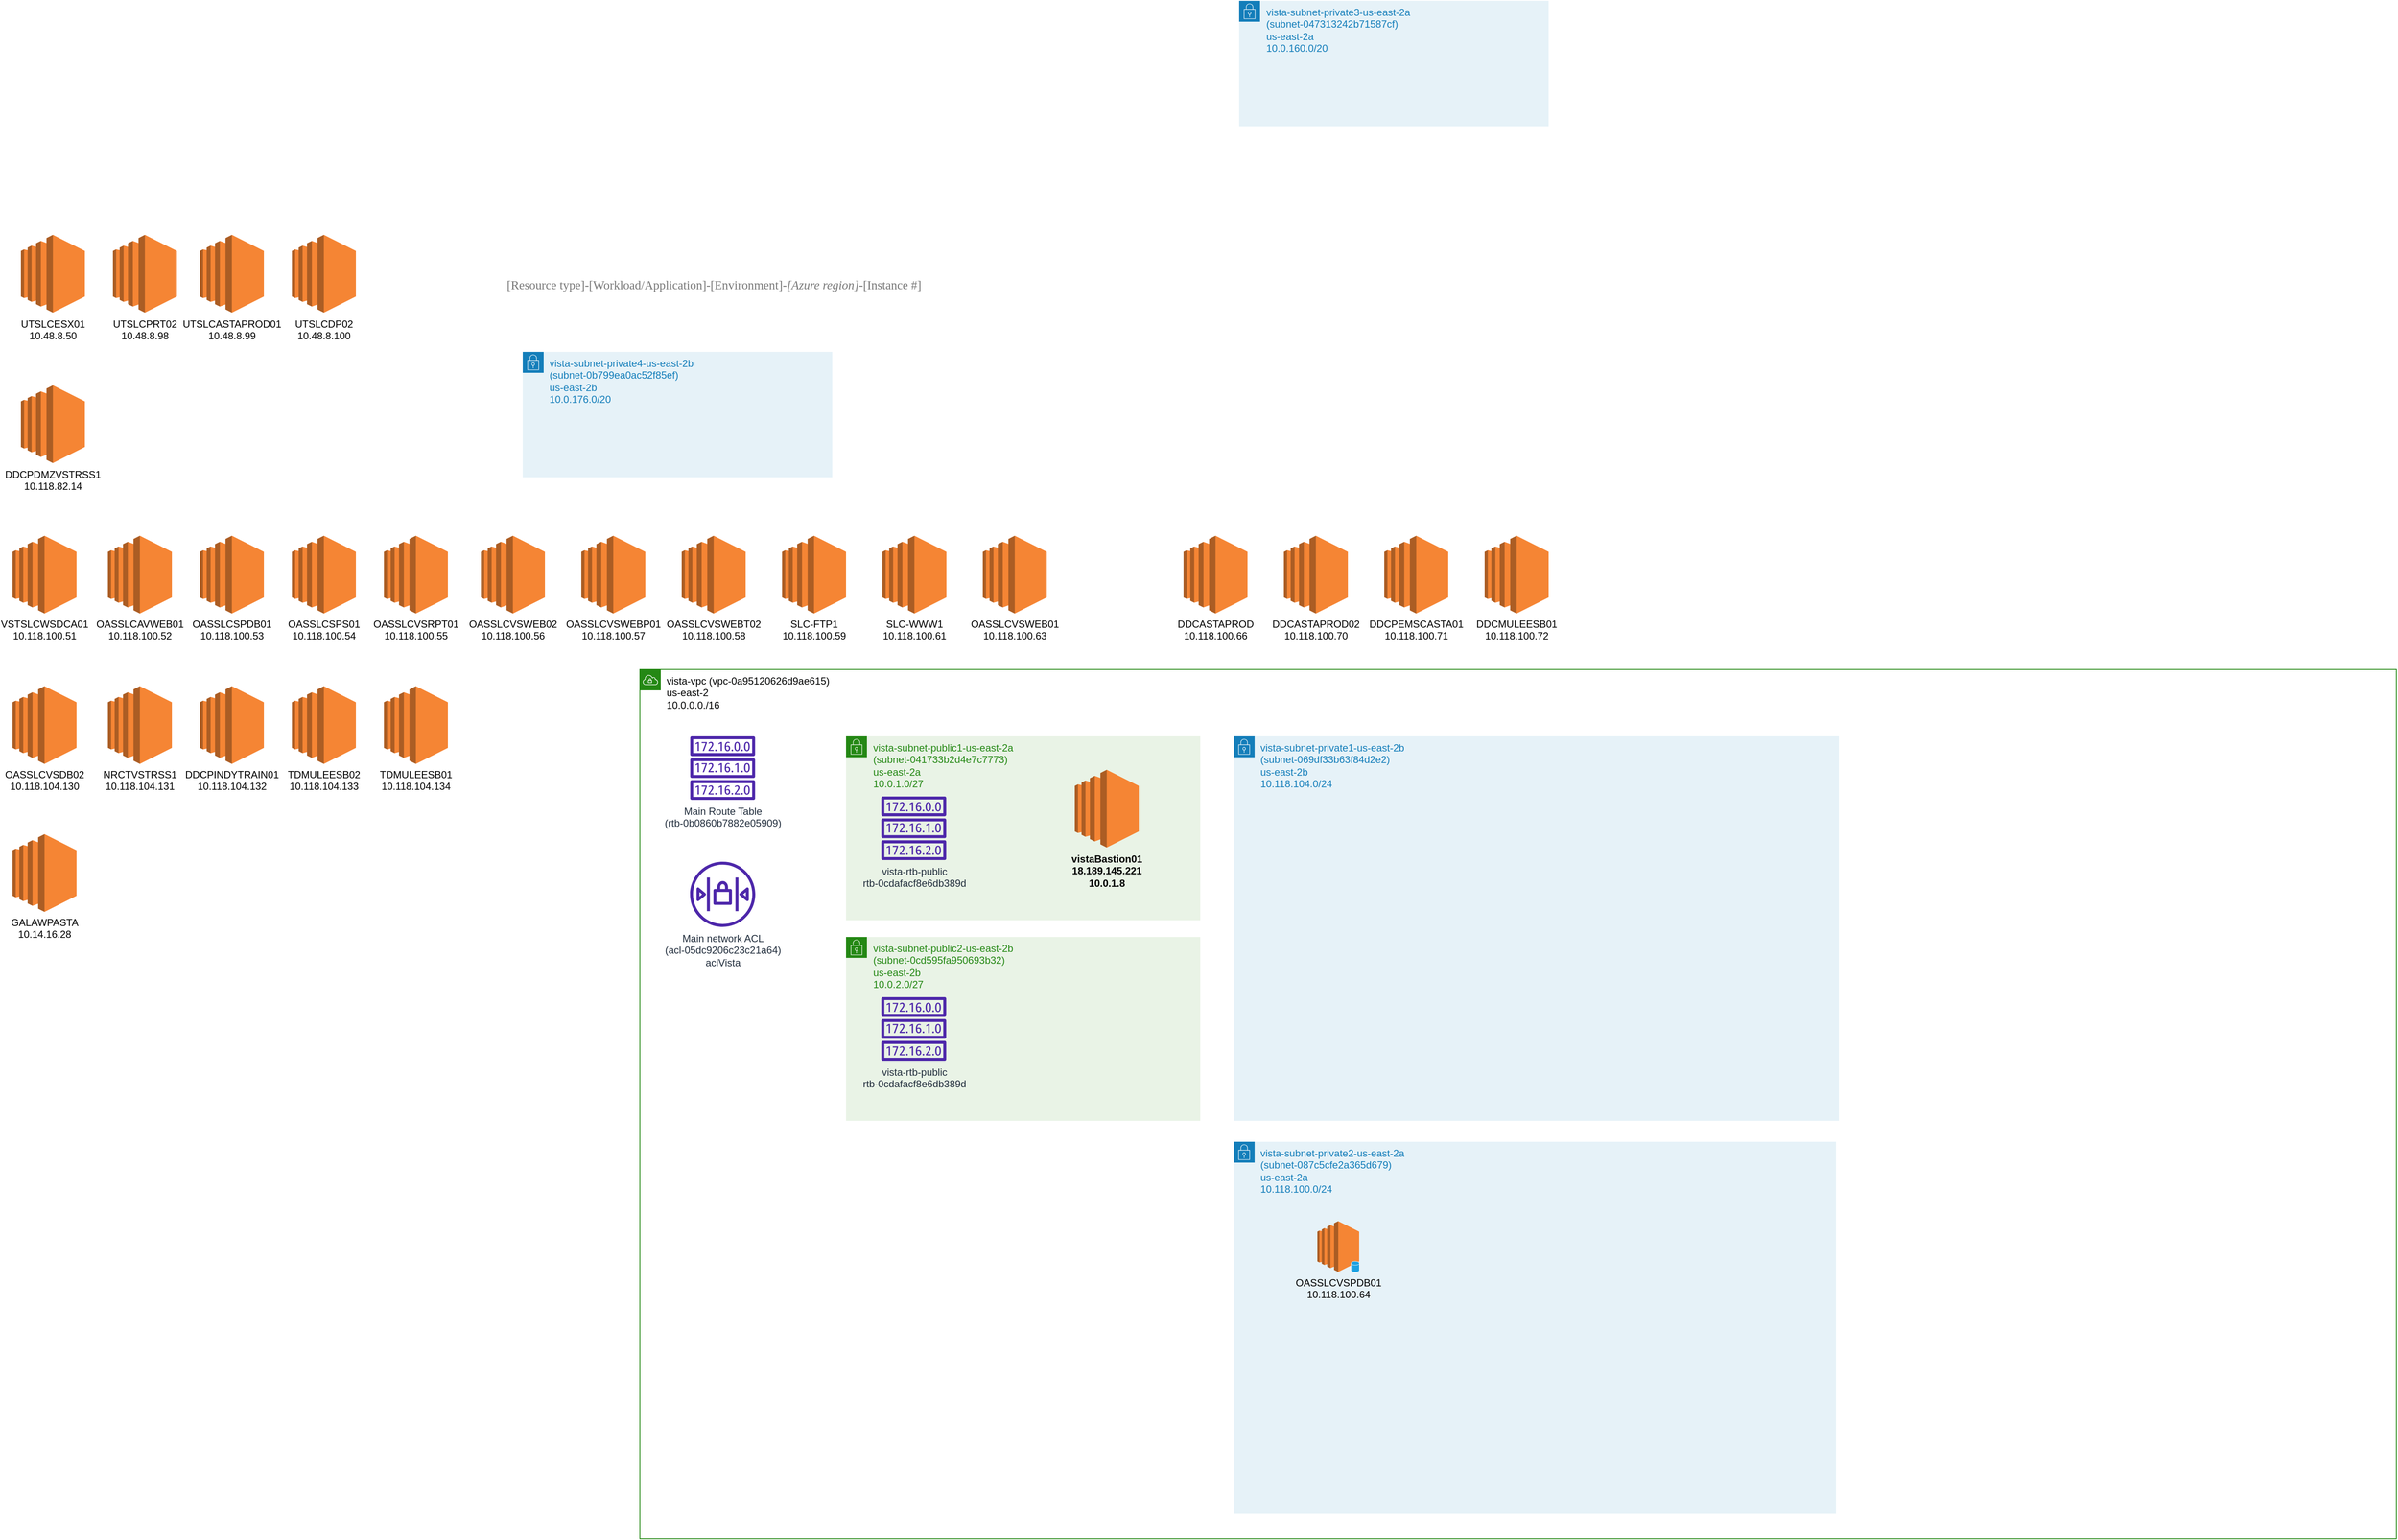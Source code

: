 <mxfile version="18.2.0" type="github">
  <diagram id="iTmKKu1ksaLDfkm0y8Ag" name="Page-1">
    <mxGraphModel dx="4491" dy="4229" grid="1" gridSize="10" guides="1" tooltips="1" connect="1" arrows="1" fold="1" page="1" pageScale="1" pageWidth="1100" pageHeight="850" math="0" shadow="0">
      <root>
        <mxCell id="0" />
        <mxCell id="1" parent="0" />
        <mxCell id="d5Gctan-HTlV9g1HZ0dy-1" value="UTSLCESX01&lt;br&gt;10.48.8.50" style="outlineConnect=0;dashed=0;verticalLabelPosition=bottom;verticalAlign=top;align=center;html=1;shape=mxgraph.aws3.ec2;fillColor=#F58534;gradientColor=none;" parent="1" vertex="1">
          <mxGeometry x="40" y="40" width="76.5" height="93" as="geometry" />
        </mxCell>
        <mxCell id="d5Gctan-HTlV9g1HZ0dy-2" value="UTSLCPRT02&lt;br&gt;10.48.8.98" style="outlineConnect=0;dashed=0;verticalLabelPosition=bottom;verticalAlign=top;align=center;html=1;shape=mxgraph.aws3.ec2;fillColor=#F58534;gradientColor=none;" parent="1" vertex="1">
          <mxGeometry x="150" y="40" width="76.5" height="93" as="geometry" />
        </mxCell>
        <mxCell id="d5Gctan-HTlV9g1HZ0dy-3" value="UTSLCASTAPROD01&lt;br&gt;10.48.8.99" style="outlineConnect=0;dashed=0;verticalLabelPosition=bottom;verticalAlign=top;align=center;html=1;shape=mxgraph.aws3.ec2;fillColor=#F58534;gradientColor=none;" parent="1" vertex="1">
          <mxGeometry x="254" y="40" width="76.5" height="93" as="geometry" />
        </mxCell>
        <mxCell id="d5Gctan-HTlV9g1HZ0dy-4" value="UTSLCDP02&lt;br&gt;10.48.8.100" style="outlineConnect=0;dashed=0;verticalLabelPosition=bottom;verticalAlign=top;align=center;html=1;shape=mxgraph.aws3.ec2;fillColor=#F58534;gradientColor=none;" parent="1" vertex="1">
          <mxGeometry x="364" y="40" width="76.5" height="93" as="geometry" />
        </mxCell>
        <mxCell id="d5Gctan-HTlV9g1HZ0dy-5" value="DDCPDMZVSTRSS1&lt;br&gt;10.118.82.14" style="outlineConnect=0;dashed=0;verticalLabelPosition=bottom;verticalAlign=top;align=center;html=1;shape=mxgraph.aws3.ec2;fillColor=#F58534;gradientColor=none;" parent="1" vertex="1">
          <mxGeometry x="40" y="220" width="76.5" height="93" as="geometry" />
        </mxCell>
        <mxCell id="d5Gctan-HTlV9g1HZ0dy-6" value="VSTSLCWSDCA01&lt;br&gt;10.118.100.51" style="outlineConnect=0;dashed=0;verticalLabelPosition=bottom;verticalAlign=top;align=center;html=1;shape=mxgraph.aws3.ec2;fillColor=#F58534;gradientColor=none;spacing=1;" parent="1" vertex="1">
          <mxGeometry x="30" y="400" width="76.5" height="93" as="geometry" />
        </mxCell>
        <mxCell id="d5Gctan-HTlV9g1HZ0dy-7" value="OASSLCAVWEB01&lt;br&gt;10.118.100.52" style="outlineConnect=0;dashed=0;verticalLabelPosition=bottom;verticalAlign=top;align=center;html=1;shape=mxgraph.aws3.ec2;fillColor=#F58534;gradientColor=none;spacing=1;" parent="1" vertex="1">
          <mxGeometry x="144" y="400" width="76.5" height="93" as="geometry" />
        </mxCell>
        <mxCell id="d5Gctan-HTlV9g1HZ0dy-8" value="OASSLCSPDB01&lt;br&gt;10.118.100.53" style="outlineConnect=0;dashed=0;verticalLabelPosition=bottom;verticalAlign=top;align=center;html=1;shape=mxgraph.aws3.ec2;fillColor=#F58534;gradientColor=none;spacing=1;" parent="1" vertex="1">
          <mxGeometry x="254" y="400" width="76.5" height="93" as="geometry" />
        </mxCell>
        <mxCell id="d5Gctan-HTlV9g1HZ0dy-9" value="OASSLCSPS01&lt;br&gt;10.118.100.54" style="outlineConnect=0;dashed=0;verticalLabelPosition=bottom;verticalAlign=top;align=center;html=1;shape=mxgraph.aws3.ec2;fillColor=#F58534;gradientColor=none;spacing=1;" parent="1" vertex="1">
          <mxGeometry x="364" y="400" width="76.5" height="93" as="geometry" />
        </mxCell>
        <mxCell id="d5Gctan-HTlV9g1HZ0dy-10" value="OASSLCVSRPT01&lt;br&gt;10.118.100.55" style="outlineConnect=0;dashed=0;verticalLabelPosition=bottom;verticalAlign=top;align=center;html=1;shape=mxgraph.aws3.ec2;fillColor=#F58534;gradientColor=none;spacing=1;" parent="1" vertex="1">
          <mxGeometry x="474" y="400" width="76.5" height="93" as="geometry" />
        </mxCell>
        <mxCell id="d5Gctan-HTlV9g1HZ0dy-11" value="OASSLCVSWEB02&lt;br&gt;10.118.100.56" style="outlineConnect=0;dashed=0;verticalLabelPosition=bottom;verticalAlign=top;align=center;html=1;shape=mxgraph.aws3.ec2;fillColor=#F58534;gradientColor=none;spacing=1;" parent="1" vertex="1">
          <mxGeometry x="590" y="400" width="76.5" height="93" as="geometry" />
        </mxCell>
        <mxCell id="d5Gctan-HTlV9g1HZ0dy-14" value="OASSLCVSWEBP01&lt;br&gt;10.118.100.57" style="outlineConnect=0;dashed=0;verticalLabelPosition=bottom;verticalAlign=top;align=center;html=1;shape=mxgraph.aws3.ec2;fillColor=#F58534;gradientColor=none;spacing=1;" parent="1" vertex="1">
          <mxGeometry x="710" y="400" width="76.5" height="93" as="geometry" />
        </mxCell>
        <mxCell id="d5Gctan-HTlV9g1HZ0dy-15" value="OASSLCVSWEBT02&lt;br&gt;10.118.100.58" style="outlineConnect=0;dashed=0;verticalLabelPosition=bottom;verticalAlign=top;align=center;html=1;shape=mxgraph.aws3.ec2;fillColor=#F58534;gradientColor=none;spacing=1;" parent="1" vertex="1">
          <mxGeometry x="830" y="400" width="76.5" height="93" as="geometry" />
        </mxCell>
        <mxCell id="d5Gctan-HTlV9g1HZ0dy-16" value="SLC-FTP1&lt;br&gt;10.118.100.59" style="outlineConnect=0;dashed=0;verticalLabelPosition=bottom;verticalAlign=top;align=center;html=1;shape=mxgraph.aws3.ec2;fillColor=#F58534;gradientColor=none;spacing=1;" parent="1" vertex="1">
          <mxGeometry x="950" y="400" width="76.5" height="93" as="geometry" />
        </mxCell>
        <mxCell id="d5Gctan-HTlV9g1HZ0dy-17" value="SLC-WWW1&lt;br&gt;10.118.100.61" style="outlineConnect=0;dashed=0;verticalLabelPosition=bottom;verticalAlign=top;align=center;html=1;shape=mxgraph.aws3.ec2;fillColor=#F58534;gradientColor=none;spacing=1;" parent="1" vertex="1">
          <mxGeometry x="1070" y="400" width="76.5" height="93" as="geometry" />
        </mxCell>
        <mxCell id="d5Gctan-HTlV9g1HZ0dy-20" value="OASSLCVSWEB01&lt;br&gt;10.118.100.63" style="outlineConnect=0;dashed=0;verticalLabelPosition=bottom;verticalAlign=top;align=center;html=1;shape=mxgraph.aws3.ec2;fillColor=#F58534;gradientColor=none;spacing=1;" parent="1" vertex="1">
          <mxGeometry x="1190" y="400" width="76.5" height="93" as="geometry" />
        </mxCell>
        <mxCell id="d5Gctan-HTlV9g1HZ0dy-22" value="DDCASTAPROD&lt;br&gt;10.118.100.66" style="outlineConnect=0;dashed=0;verticalLabelPosition=bottom;verticalAlign=top;align=center;html=1;shape=mxgraph.aws3.ec2;fillColor=#F58534;gradientColor=none;spacing=1;" parent="1" vertex="1">
          <mxGeometry x="1430" y="400" width="76.5" height="93" as="geometry" />
        </mxCell>
        <mxCell id="d5Gctan-HTlV9g1HZ0dy-23" value="DDCASTAPROD02&lt;br&gt;10.118.100.70" style="outlineConnect=0;dashed=0;verticalLabelPosition=bottom;verticalAlign=top;align=center;html=1;shape=mxgraph.aws3.ec2;fillColor=#F58534;gradientColor=none;spacing=1;" parent="1" vertex="1">
          <mxGeometry x="1550" y="400" width="76.5" height="93" as="geometry" />
        </mxCell>
        <mxCell id="d5Gctan-HTlV9g1HZ0dy-24" value="DDCPEMSCASTA01&lt;br&gt;10.118.100.71" style="outlineConnect=0;dashed=0;verticalLabelPosition=bottom;verticalAlign=top;align=center;html=1;shape=mxgraph.aws3.ec2;fillColor=#F58534;gradientColor=none;spacing=1;" parent="1" vertex="1">
          <mxGeometry x="1670" y="400" width="76.5" height="93" as="geometry" />
        </mxCell>
        <mxCell id="d5Gctan-HTlV9g1HZ0dy-25" value="DDCMULEESB01&lt;br&gt;10.118.100.72" style="outlineConnect=0;dashed=0;verticalLabelPosition=bottom;verticalAlign=top;align=center;html=1;shape=mxgraph.aws3.ec2;fillColor=#F58534;gradientColor=none;spacing=1;" parent="1" vertex="1">
          <mxGeometry x="1790" y="400" width="76.5" height="93" as="geometry" />
        </mxCell>
        <mxCell id="d5Gctan-HTlV9g1HZ0dy-26" value="OASSLCVSDB02&lt;br&gt;10.118.104.130" style="outlineConnect=0;dashed=0;verticalLabelPosition=bottom;verticalAlign=top;align=center;html=1;shape=mxgraph.aws3.ec2;fillColor=#F58534;gradientColor=none;spacing=1;" parent="1" vertex="1">
          <mxGeometry x="30" y="580" width="76.5" height="93" as="geometry" />
        </mxCell>
        <mxCell id="d5Gctan-HTlV9g1HZ0dy-27" value="NRCTVSTRSS1&lt;br&gt;10.118.104.131" style="outlineConnect=0;dashed=0;verticalLabelPosition=bottom;verticalAlign=top;align=center;html=1;shape=mxgraph.aws3.ec2;fillColor=#F58534;gradientColor=none;spacing=1;" parent="1" vertex="1">
          <mxGeometry x="144" y="580" width="76.5" height="93" as="geometry" />
        </mxCell>
        <mxCell id="d5Gctan-HTlV9g1HZ0dy-28" value="DDCPINDYTRAIN01&lt;br&gt;10.118.104.132" style="outlineConnect=0;dashed=0;verticalLabelPosition=bottom;verticalAlign=top;align=center;html=1;shape=mxgraph.aws3.ec2;fillColor=#F58534;gradientColor=none;spacing=1;" parent="1" vertex="1">
          <mxGeometry x="254" y="580" width="76.5" height="93" as="geometry" />
        </mxCell>
        <mxCell id="d5Gctan-HTlV9g1HZ0dy-29" value="TDMULEESB02&lt;br&gt;10.118.104.133" style="outlineConnect=0;dashed=0;verticalLabelPosition=bottom;verticalAlign=top;align=center;html=1;shape=mxgraph.aws3.ec2;fillColor=#F58534;gradientColor=none;spacing=1;" parent="1" vertex="1">
          <mxGeometry x="364" y="580" width="76.5" height="93" as="geometry" />
        </mxCell>
        <mxCell id="d5Gctan-HTlV9g1HZ0dy-30" value="TDMULEESB01&lt;br&gt;10.118.104.134" style="outlineConnect=0;dashed=0;verticalLabelPosition=bottom;verticalAlign=top;align=center;html=1;shape=mxgraph.aws3.ec2;fillColor=#F58534;gradientColor=none;spacing=1;" parent="1" vertex="1">
          <mxGeometry x="474" y="580" width="76.5" height="93" as="geometry" />
        </mxCell>
        <mxCell id="d5Gctan-HTlV9g1HZ0dy-31" value="GALAWPASTA&lt;br&gt;10.14.16.28" style="outlineConnect=0;dashed=0;verticalLabelPosition=bottom;verticalAlign=top;align=center;html=1;shape=mxgraph.aws3.ec2;fillColor=#F58534;gradientColor=none;spacing=1;" parent="1" vertex="1">
          <mxGeometry x="30" y="757" width="76.5" height="93" as="geometry" />
        </mxCell>
        <mxCell id="d5Gctan-HTlV9g1HZ0dy-32" value="vista-vpc (vpc-0a95120626d9ae615)&lt;br&gt;us-east-2&lt;br&gt;10.0.0.0./16" style="points=[[0,0],[0.25,0],[0.5,0],[0.75,0],[1,0],[1,0.25],[1,0.5],[1,0.75],[1,1],[0.75,1],[0.5,1],[0.25,1],[0,1],[0,0.75],[0,0.5],[0,0.25]];outlineConnect=0;gradientColor=none;html=1;whiteSpace=wrap;fontSize=12;fontStyle=0;container=0;pointerEvents=0;collapsible=0;recursiveResize=0;shape=mxgraph.aws4.group;grIcon=mxgraph.aws4.group_vpc;strokeColor=#248814;fillColor=none;verticalAlign=top;align=left;spacingLeft=30;fontColor=#020303;dashed=0;" parent="1" vertex="1">
          <mxGeometry x="780" y="560" width="2100" height="1040" as="geometry" />
        </mxCell>
        <mxCell id="d5Gctan-HTlV9g1HZ0dy-33" value="vista-subnet-private1-us-east-2b&lt;br&gt;(subnet-069df33b63f84d2e2)&lt;br&gt;us-east-2b&lt;span&gt;&lt;span&gt;&lt;span&gt;&lt;br&gt;10.118.104.0/24&lt;/span&gt;&lt;/span&gt;&lt;/span&gt;" style="points=[[0,0],[0.25,0],[0.5,0],[0.75,0],[1,0],[1,0.25],[1,0.5],[1,0.75],[1,1],[0.75,1],[0.5,1],[0.25,1],[0,1],[0,0.75],[0,0.5],[0,0.25]];outlineConnect=0;gradientColor=none;html=1;whiteSpace=wrap;fontSize=12;fontStyle=0;container=1;pointerEvents=0;collapsible=0;recursiveResize=0;shape=mxgraph.aws4.group;grIcon=mxgraph.aws4.group_security_group;grStroke=0;strokeColor=#147EBA;fillColor=#E6F2F8;verticalAlign=top;align=left;spacingLeft=30;fontColor=#147EBA;dashed=0;" parent="1" vertex="1">
          <mxGeometry x="1490" y="640" width="723.5" height="460" as="geometry" />
        </mxCell>
        <mxCell id="d5Gctan-HTlV9g1HZ0dy-34" value="Main Route Table&lt;br&gt;&lt;div&gt;(rtb-0b0860b7882e05909)&lt;/div&gt;&lt;div&gt;&lt;br&gt;&lt;/div&gt;" style="sketch=0;outlineConnect=0;fontColor=#232F3E;gradientColor=none;fillColor=#4D27AA;strokeColor=none;dashed=0;verticalLabelPosition=bottom;verticalAlign=top;align=center;html=1;fontSize=12;fontStyle=0;aspect=fixed;pointerEvents=1;shape=mxgraph.aws4.route_table;" parent="1" vertex="1">
          <mxGeometry x="840" y="640" width="78" height="76" as="geometry" />
        </mxCell>
        <mxCell id="d5Gctan-HTlV9g1HZ0dy-35" value="Main network ACL&lt;br&gt;(acl-05dc9206c23c21a64)&lt;br&gt;aclVista" style="sketch=0;outlineConnect=0;fontColor=#232F3E;gradientColor=none;fillColor=#4D27AA;strokeColor=none;dashed=0;verticalLabelPosition=bottom;verticalAlign=top;align=center;html=1;fontSize=12;fontStyle=0;aspect=fixed;pointerEvents=1;shape=mxgraph.aws4.network_access_control_list;" parent="1" vertex="1">
          <mxGeometry x="840" y="790" width="78" height="78" as="geometry" />
        </mxCell>
        <mxCell id="d5Gctan-HTlV9g1HZ0dy-36" value="vista-subnet-public1-us-east-2a&lt;br&gt;(subnet-041733b2d4e7c7773)&lt;br&gt;us-east-2a&lt;br&gt;10.0.1.0/27&lt;br&gt;" style="points=[[0,0],[0.25,0],[0.5,0],[0.75,0],[1,0],[1,0.25],[1,0.5],[1,0.75],[1,1],[0.75,1],[0.5,1],[0.25,1],[0,1],[0,0.75],[0,0.5],[0,0.25]];outlineConnect=0;gradientColor=none;html=1;whiteSpace=wrap;fontSize=12;fontStyle=0;container=1;pointerEvents=0;collapsible=0;recursiveResize=0;shape=mxgraph.aws4.group;grIcon=mxgraph.aws4.group_security_group;grStroke=0;strokeColor=#248814;fillColor=#E9F3E6;verticalAlign=top;align=left;spacingLeft=30;fontColor=#248814;dashed=0;" parent="1" vertex="1">
          <mxGeometry x="1026.5" y="640" width="423.5" height="220" as="geometry" />
        </mxCell>
        <mxCell id="d5Gctan-HTlV9g1HZ0dy-37" value="vista-rtb-public&lt;br&gt;rtb-0cdafacf8e6db389d" style="sketch=0;outlineConnect=0;fontColor=#232F3E;gradientColor=none;fillColor=#4D27AA;strokeColor=none;dashed=0;verticalLabelPosition=bottom;verticalAlign=top;align=center;html=1;fontSize=12;fontStyle=0;aspect=fixed;pointerEvents=1;shape=mxgraph.aws4.route_table;" parent="d5Gctan-HTlV9g1HZ0dy-36" vertex="1">
          <mxGeometry x="42" y="72" width="78" height="76" as="geometry" />
        </mxCell>
        <mxCell id="d5Gctan-HTlV9g1HZ0dy-38" value="vistaBastion01&lt;br&gt;18.189.145.221&lt;br&gt;10.0.1.8" style="outlineConnect=0;dashed=0;verticalLabelPosition=bottom;verticalAlign=top;align=center;html=1;shape=mxgraph.aws3.ec2;fillColor=#F58534;gradientColor=none;fontStyle=1" parent="d5Gctan-HTlV9g1HZ0dy-36" vertex="1">
          <mxGeometry x="273.5" y="40" width="76.5" height="93" as="geometry" />
        </mxCell>
        <mxCell id="d5Gctan-HTlV9g1HZ0dy-39" value="vista-subnet-private2-us-east-2a&lt;br&gt;(subnet-087c5cfe2a365d679)&lt;br&gt;us-east-2a&lt;span&gt;&lt;span&gt;&lt;span&gt;&lt;br&gt;10.118.100.0/24&lt;/span&gt;&lt;/span&gt;&lt;/span&gt;" style="points=[[0,0],[0.25,0],[0.5,0],[0.75,0],[1,0],[1,0.25],[1,0.5],[1,0.75],[1,1],[0.75,1],[0.5,1],[0.25,1],[0,1],[0,0.75],[0,0.5],[0,0.25]];outlineConnect=0;gradientColor=none;html=1;whiteSpace=wrap;fontSize=12;fontStyle=0;container=1;pointerEvents=0;collapsible=0;recursiveResize=0;shape=mxgraph.aws4.group;grIcon=mxgraph.aws4.group_security_group;grStroke=0;strokeColor=#147EBA;fillColor=#E6F2F8;verticalAlign=top;align=left;spacingLeft=30;fontColor=#147EBA;dashed=0;aspect=fixed;" parent="1" vertex="1">
          <mxGeometry x="1490" y="1125" width="720" height="445" as="geometry" />
        </mxCell>
        <mxCell id="j8eqI3eF-CSNlvRdj0Mt-2" value="" style="group" vertex="1" connectable="0" parent="d5Gctan-HTlV9g1HZ0dy-39">
          <mxGeometry x="100" y="95" width="50" height="60.78" as="geometry" />
        </mxCell>
        <mxCell id="d5Gctan-HTlV9g1HZ0dy-21" value="OASSLCVSPDB01&lt;br&gt;10.118.100.64" style="outlineConnect=0;dashed=0;verticalLabelPosition=bottom;verticalAlign=top;align=center;html=1;shape=mxgraph.aws3.ec2;fillColor=#F58534;gradientColor=none;spacing=1;aspect=fixed;" parent="j8eqI3eF-CSNlvRdj0Mt-2" vertex="1">
          <mxGeometry width="50" height="60.78" as="geometry" />
        </mxCell>
        <mxCell id="j8eqI3eF-CSNlvRdj0Mt-1" value="" style="shape=cylinder3;whiteSpace=wrap;html=1;boundedLbl=1;backgroundOutline=1;size=2.302;strokeWidth=0.5;fillColor=#1ba1e2;fontColor=#ffffff;strokeColor=#FFFFFF;" vertex="1" parent="j8eqI3eF-CSNlvRdj0Mt-2">
          <mxGeometry x="40" y="47.78" width="10" height="13" as="geometry" />
        </mxCell>
        <mxCell id="d5Gctan-HTlV9g1HZ0dy-40" value="vista-subnet-private4-us-east-2b&lt;br&gt;(subnet-0b799ea0ac52f85ef)&lt;br&gt;us-east-2b&lt;br&gt;10.0.176.0/20" style="points=[[0,0],[0.25,0],[0.5,0],[0.75,0],[1,0],[1,0.25],[1,0.5],[1,0.75],[1,1],[0.75,1],[0.5,1],[0.25,1],[0,1],[0,0.75],[0,0.5],[0,0.25]];outlineConnect=0;gradientColor=none;html=1;whiteSpace=wrap;fontSize=12;fontStyle=0;container=1;pointerEvents=0;collapsible=0;recursiveResize=0;shape=mxgraph.aws4.group;grIcon=mxgraph.aws4.group_security_group;grStroke=0;strokeColor=#147EBA;fillColor=#E6F2F8;verticalAlign=top;align=left;spacingLeft=30;fontColor=#147EBA;dashed=0;" parent="1" vertex="1">
          <mxGeometry x="640" y="180" width="370" height="150" as="geometry" />
        </mxCell>
        <mxCell id="d5Gctan-HTlV9g1HZ0dy-41" value="vista-subnet-private3-us-east-2a&lt;br&gt;(subnet-047313242b71587cf)&lt;br&gt;us-east-2a&lt;br&gt;10.0.160.0/20" style="points=[[0,0],[0.25,0],[0.5,0],[0.75,0],[1,0],[1,0.25],[1,0.5],[1,0.75],[1,1],[0.75,1],[0.5,1],[0.25,1],[0,1],[0,0.75],[0,0.5],[0,0.25]];outlineConnect=0;gradientColor=none;html=1;whiteSpace=wrap;fontSize=12;fontStyle=0;container=1;pointerEvents=0;collapsible=0;recursiveResize=0;shape=mxgraph.aws4.group;grIcon=mxgraph.aws4.group_security_group;grStroke=0;strokeColor=#147EBA;fillColor=#E6F2F8;verticalAlign=top;align=left;spacingLeft=30;fontColor=#147EBA;dashed=0;" parent="1" vertex="1">
          <mxGeometry x="1496.5" y="-240" width="370" height="150" as="geometry" />
        </mxCell>
        <mxCell id="d5Gctan-HTlV9g1HZ0dy-43" value="vista-subnet-public2-us-east-2b&lt;br&gt;(subnet-0cd595fa950693b32)&lt;br&gt;us-east-2b&lt;br&gt;10.0.2.0/27" style="points=[[0,0],[0.25,0],[0.5,0],[0.75,0],[1,0],[1,0.25],[1,0.5],[1,0.75],[1,1],[0.75,1],[0.5,1],[0.25,1],[0,1],[0,0.75],[0,0.5],[0,0.25]];outlineConnect=0;gradientColor=none;html=1;whiteSpace=wrap;fontSize=12;fontStyle=0;container=1;pointerEvents=0;collapsible=0;recursiveResize=0;shape=mxgraph.aws4.group;grIcon=mxgraph.aws4.group_security_group;grStroke=0;strokeColor=#248814;fillColor=#E9F3E6;verticalAlign=top;align=left;spacingLeft=30;fontColor=#248814;dashed=0;" parent="1" vertex="1">
          <mxGeometry x="1026.5" y="880" width="423.5" height="220" as="geometry" />
        </mxCell>
        <mxCell id="d5Gctan-HTlV9g1HZ0dy-44" value="vista-rtb-public&lt;br&gt;rtb-0cdafacf8e6db389d" style="sketch=0;outlineConnect=0;fontColor=#232F3E;gradientColor=none;fillColor=#4D27AA;strokeColor=none;dashed=0;verticalLabelPosition=bottom;verticalAlign=top;align=center;html=1;fontSize=12;fontStyle=0;aspect=fixed;pointerEvents=1;shape=mxgraph.aws4.route_table;" parent="d5Gctan-HTlV9g1HZ0dy-43" vertex="1">
          <mxGeometry x="42" y="72" width="78" height="76" as="geometry" />
        </mxCell>
        <mxCell id="d5Gctan-HTlV9g1HZ0dy-45" value="&lt;div title=&quot;Page 36&quot; class=&quot;page&quot;&gt;&#xa;   &lt;div class=&quot;layoutArea&quot;&gt;&#xa;    &lt;div class=&quot;column&quot;&gt;&#xa;     &lt;p&gt;&lt;span style=&quot;font-size: 11.0pt; font-family: &#39;Consolas&#39;; color: rgb(47.451%, 47.451%, 47.451%)&quot;&gt;[Resource type]-[Workload/Application]-[Environment]-&lt;/span&gt;&lt;span style=&quot;font-size: 11.0pt; font-family: &#39;Consolas&#39;; font-style: italic; color: rgb(47.451%, 47.451%, 47.451%)&quot;&gt;[Azure region]&lt;/span&gt;&lt;span style=&quot;font-size: 11.0pt; font-family: &#39;Consolas&#39;; color: rgb(47.451%, 47.451%, 47.451%)&quot;&gt;-[Instance #]&#xa;&lt;/span&gt;&lt;/p&gt;&#xa;    &lt;/div&gt;&#xa;   &lt;/div&gt;&#xa;  &lt;/div&gt;" style="text;whiteSpace=wrap;html=1;fontColor=#020303;" parent="1" vertex="1">
          <mxGeometry x="619" y="30" width="520" height="140" as="geometry" />
        </mxCell>
      </root>
    </mxGraphModel>
  </diagram>
</mxfile>
